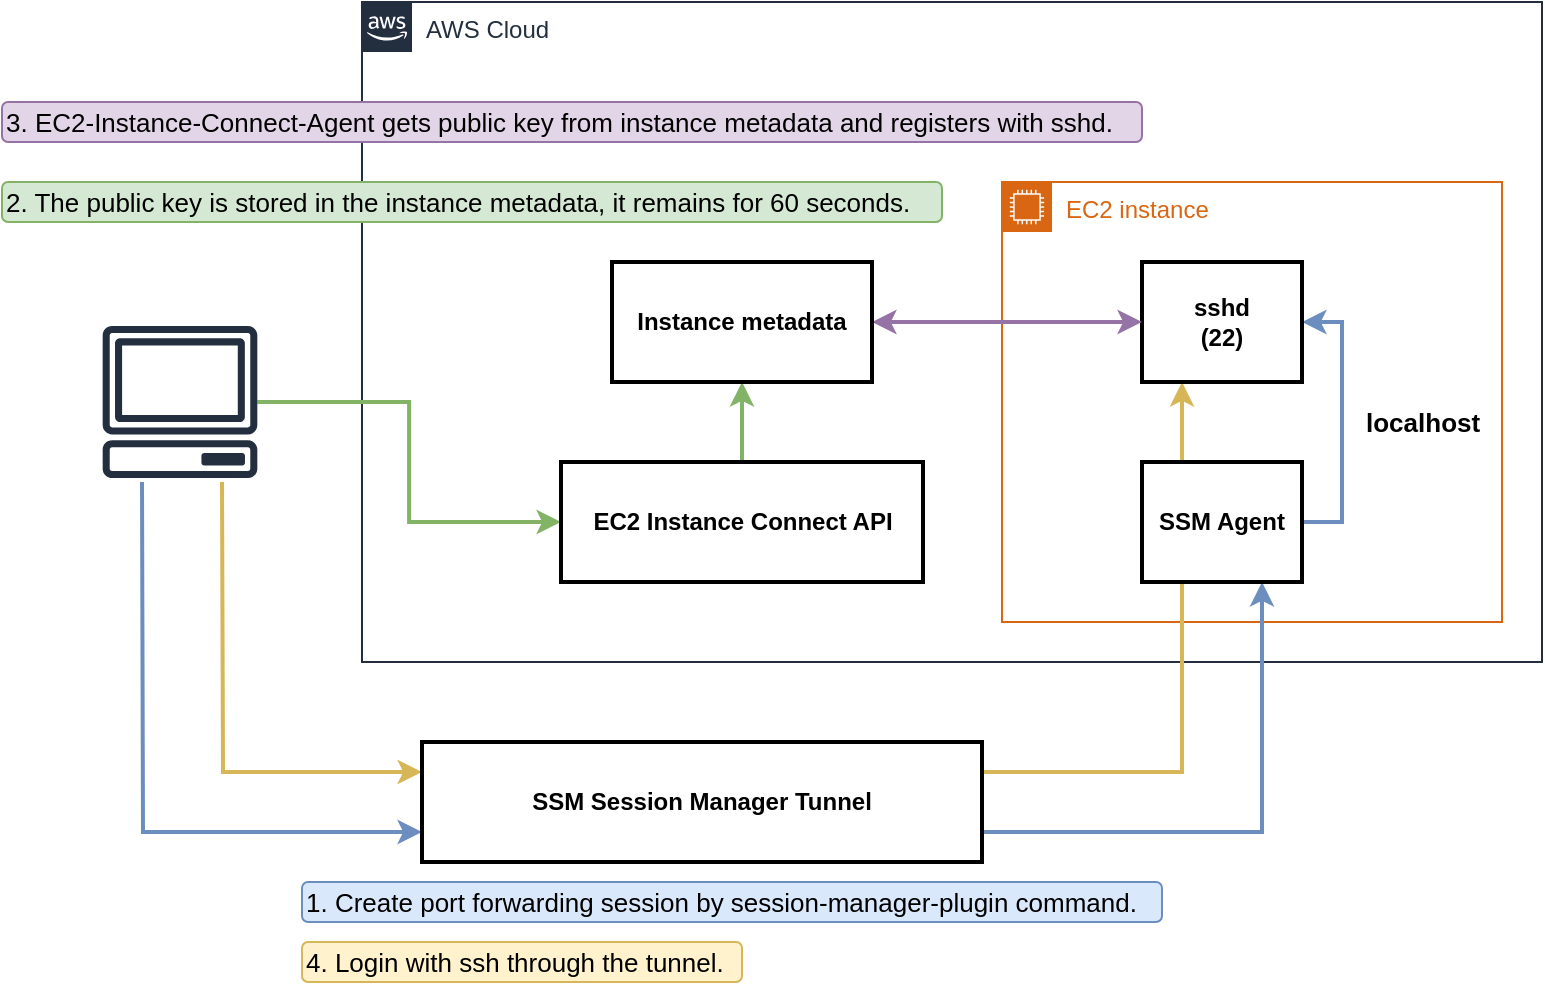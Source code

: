 <mxfile version="12.1.0" type="device" pages="1"><diagram id="ytuqwf9QeJrT-vP8Wd4A" name="Page-1"><mxGraphModel dx="2052" dy="1251" grid="1" gridSize="10" guides="1" tooltips="1" connect="1" arrows="1" fold="1" page="1" pageScale="1" pageWidth="2339" pageHeight="3300" math="0" shadow="0"><root><mxCell id="0"/><mxCell id="1" parent="0"/><mxCell id="He_pLGyNqL2Bd4cKXIoe-14" value="AWS Cloud" style="points=[[0,0],[0.25,0],[0.5,0],[0.75,0],[1,0],[1,0.25],[1,0.5],[1,0.75],[1,1],[0.75,1],[0.5,1],[0.25,1],[0,1],[0,0.75],[0,0.5],[0,0.25]];outlineConnect=0;gradientColor=none;html=1;whiteSpace=wrap;fontSize=12;fontStyle=0;shape=mxgraph.aws4.group;grIcon=mxgraph.aws4.group_aws_cloud_alt;strokeColor=#232F3E;fillColor=none;verticalAlign=top;align=left;spacingLeft=30;fontColor=#232F3E;dashed=0;" vertex="1" parent="1"><mxGeometry x="900" y="390" width="590" height="330" as="geometry"/></mxCell><mxCell id="He_pLGyNqL2Bd4cKXIoe-2" value="EC2 instance" style="points=[[0,0],[0.25,0],[0.5,0],[0.75,0],[1,0],[1,0.25],[1,0.5],[1,0.75],[1,1],[0.75,1],[0.5,1],[0.25,1],[0,1],[0,0.75],[0,0.5],[0,0.25]];outlineConnect=0;gradientColor=none;html=1;whiteSpace=wrap;fontSize=12;fontStyle=0;shape=mxgraph.aws4.group;grIcon=mxgraph.aws4.group_ec2_instance_contents;strokeColor=#D86613;fillColor=none;verticalAlign=top;align=left;spacingLeft=30;fontColor=#D86613;dashed=0;" vertex="1" parent="1"><mxGeometry x="1220" y="480" width="250" height="220" as="geometry"/></mxCell><mxCell id="He_pLGyNqL2Bd4cKXIoe-38" style="edgeStyle=orthogonalEdgeStyle;rounded=0;orthogonalLoop=1;jettySize=auto;html=1;entryX=0;entryY=0.5;entryDx=0;entryDy=0;startArrow=none;startFill=0;endArrow=classic;endFill=1;strokeWidth=2;fontSize=13;fillColor=#d5e8d4;strokeColor=#82b366;" edge="1" parent="1" source="He_pLGyNqL2Bd4cKXIoe-3" target="He_pLGyNqL2Bd4cKXIoe-19"><mxGeometry relative="1" as="geometry"/></mxCell><mxCell id="He_pLGyNqL2Bd4cKXIoe-3" value="" style="outlineConnect=0;fontColor=#232F3E;gradientColor=none;fillColor=#232F3E;strokeColor=none;dashed=0;verticalLabelPosition=bottom;verticalAlign=top;align=center;html=1;fontSize=12;fontStyle=0;aspect=fixed;pointerEvents=1;shape=mxgraph.aws4.client;" vertex="1" parent="1"><mxGeometry x="770" y="552" width="78" height="76" as="geometry"/></mxCell><mxCell id="He_pLGyNqL2Bd4cKXIoe-34" style="edgeStyle=orthogonalEdgeStyle;rounded=0;orthogonalLoop=1;jettySize=auto;html=1;exitX=0;exitY=0.25;exitDx=0;exitDy=0;startArrow=classic;startFill=1;strokeWidth=2;fontSize=13;endArrow=none;endFill=0;fillColor=#fff2cc;strokeColor=#d6b656;" edge="1" parent="1" source="He_pLGyNqL2Bd4cKXIoe-5"><mxGeometry relative="1" as="geometry"><mxPoint x="830" y="630" as="targetPoint"/></mxGeometry></mxCell><mxCell id="He_pLGyNqL2Bd4cKXIoe-35" style="edgeStyle=orthogonalEdgeStyle;rounded=0;orthogonalLoop=1;jettySize=auto;html=1;exitX=1;exitY=0.25;exitDx=0;exitDy=0;entryX=0.25;entryY=1;entryDx=0;entryDy=0;startArrow=none;startFill=0;strokeWidth=2;fontSize=13;fillColor=#fff2cc;strokeColor=#d6b656;" edge="1" parent="1" source="He_pLGyNqL2Bd4cKXIoe-5" target="He_pLGyNqL2Bd4cKXIoe-7"><mxGeometry relative="1" as="geometry"/></mxCell><mxCell id="He_pLGyNqL2Bd4cKXIoe-39" style="edgeStyle=orthogonalEdgeStyle;rounded=0;orthogonalLoop=1;jettySize=auto;html=1;exitX=0;exitY=0.75;exitDx=0;exitDy=0;startArrow=classic;startFill=1;endArrow=none;endFill=0;strokeWidth=2;fontSize=13;fillColor=#dae8fc;strokeColor=#6c8ebf;" edge="1" parent="1" source="He_pLGyNqL2Bd4cKXIoe-5"><mxGeometry relative="1" as="geometry"><mxPoint x="790" y="630" as="targetPoint"/></mxGeometry></mxCell><mxCell id="He_pLGyNqL2Bd4cKXIoe-40" style="edgeStyle=orthogonalEdgeStyle;rounded=0;orthogonalLoop=1;jettySize=auto;html=1;exitX=1;exitY=0.75;exitDx=0;exitDy=0;entryX=0.75;entryY=1;entryDx=0;entryDy=0;startArrow=none;startFill=0;endArrow=classic;endFill=1;strokeWidth=2;fontSize=13;fillColor=#dae8fc;strokeColor=#6c8ebf;" edge="1" parent="1" source="He_pLGyNqL2Bd4cKXIoe-5" target="He_pLGyNqL2Bd4cKXIoe-6"><mxGeometry relative="1" as="geometry"/></mxCell><mxCell id="He_pLGyNqL2Bd4cKXIoe-5" value="&lt;b&gt;SSM Session Manager Tunnel&lt;/b&gt;" style="rounded=0;whiteSpace=wrap;html=1;strokeWidth=2;fillColor=#ffffff;" vertex="1" parent="1"><mxGeometry x="930" y="760" width="280" height="60" as="geometry"/></mxCell><mxCell id="He_pLGyNqL2Bd4cKXIoe-48" style="edgeStyle=orthogonalEdgeStyle;rounded=0;orthogonalLoop=1;jettySize=auto;html=1;entryX=1;entryY=0.5;entryDx=0;entryDy=0;startArrow=none;startFill=0;endArrow=classic;endFill=1;strokeWidth=2;fontSize=13;fillColor=#dae8fc;strokeColor=#6c8ebf;" edge="1" parent="1" source="He_pLGyNqL2Bd4cKXIoe-6" target="He_pLGyNqL2Bd4cKXIoe-7"><mxGeometry relative="1" as="geometry"><Array as="points"><mxPoint x="1390" y="650"/><mxPoint x="1390" y="550"/></Array></mxGeometry></mxCell><mxCell id="He_pLGyNqL2Bd4cKXIoe-6" value="SSM Agent" style="rounded=0;whiteSpace=wrap;html=1;strokeWidth=2;fontStyle=1" vertex="1" parent="1"><mxGeometry x="1290" y="620" width="80" height="60" as="geometry"/></mxCell><mxCell id="He_pLGyNqL2Bd4cKXIoe-7" value="sshd&lt;br&gt;(22)" style="rounded=0;whiteSpace=wrap;html=1;strokeWidth=2;fontStyle=1" vertex="1" parent="1"><mxGeometry x="1290" y="520" width="80" height="60" as="geometry"/></mxCell><mxCell id="He_pLGyNqL2Bd4cKXIoe-37" style="edgeStyle=orthogonalEdgeStyle;rounded=0;orthogonalLoop=1;jettySize=auto;html=1;entryX=0.5;entryY=1;entryDx=0;entryDy=0;startArrow=none;startFill=0;endArrow=classic;endFill=1;strokeWidth=2;fontSize=13;fillColor=#d5e8d4;strokeColor=#82b366;" edge="1" parent="1" source="He_pLGyNqL2Bd4cKXIoe-19" target="He_pLGyNqL2Bd4cKXIoe-20"><mxGeometry relative="1" as="geometry"/></mxCell><mxCell id="He_pLGyNqL2Bd4cKXIoe-19" value="&lt;b&gt;EC2 Instance Connect API&lt;/b&gt;" style="rounded=0;whiteSpace=wrap;html=1;strokeWidth=2;fillColor=#ffffff;" vertex="1" parent="1"><mxGeometry x="999.5" y="620" width="181" height="60" as="geometry"/></mxCell><mxCell id="He_pLGyNqL2Bd4cKXIoe-36" style="edgeStyle=orthogonalEdgeStyle;rounded=0;orthogonalLoop=1;jettySize=auto;html=1;entryX=0;entryY=0.5;entryDx=0;entryDy=0;startArrow=classic;startFill=1;endArrow=classic;endFill=1;strokeWidth=2;fontSize=13;fillColor=#e1d5e7;strokeColor=#9673a6;" edge="1" parent="1" source="He_pLGyNqL2Bd4cKXIoe-20" target="He_pLGyNqL2Bd4cKXIoe-7"><mxGeometry relative="1" as="geometry"/></mxCell><mxCell id="He_pLGyNqL2Bd4cKXIoe-20" value="&lt;b&gt;Instance metadata&lt;/b&gt;" style="rounded=0;whiteSpace=wrap;html=1;strokeWidth=2;fillColor=#ffffff;" vertex="1" parent="1"><mxGeometry x="1025" y="520" width="130" height="60" as="geometry"/></mxCell><mxCell id="He_pLGyNqL2Bd4cKXIoe-26" value="1. Create port forwarding session by session-manager-plugin command." style="text;html=1;resizable=0;points=[];autosize=1;align=left;verticalAlign=top;spacingTop=-4;strokeColor=#6c8ebf;rounded=1;fontSize=13;fillColor=#dae8fc;" vertex="1" parent="1"><mxGeometry x="870" y="830" width="430" height="20" as="geometry"/></mxCell><mxCell id="He_pLGyNqL2Bd4cKXIoe-28" value="2. The public key is stored in the instance metadata, it remains for 60 seconds." style="text;html=1;resizable=0;points=[];autosize=1;align=left;verticalAlign=top;spacingTop=-4;strokeColor=#82b366;rounded=1;fontSize=13;fillColor=#d5e8d4;" vertex="1" parent="1"><mxGeometry x="720" y="480" width="470" height="20" as="geometry"/></mxCell><mxCell id="He_pLGyNqL2Bd4cKXIoe-29" value="4. Login with ssh through the tunnel." style="text;html=1;resizable=0;points=[];autosize=1;align=left;verticalAlign=top;spacingTop=-4;strokeColor=#d6b656;rounded=1;fontSize=13;fillColor=#fff2cc;" vertex="1" parent="1"><mxGeometry x="870" y="860" width="220" height="20" as="geometry"/></mxCell><mxCell id="He_pLGyNqL2Bd4cKXIoe-42" value="3. EC2-Instance-Connect-Agent gets public key from instance metadata and registers with sshd." style="text;html=1;resizable=0;points=[];autosize=1;align=left;verticalAlign=top;spacingTop=-4;strokeColor=#9673a6;rounded=1;fontSize=13;fillColor=#e1d5e7;" vertex="1" parent="1"><mxGeometry x="720" y="440" width="570" height="20" as="geometry"/></mxCell><mxCell id="He_pLGyNqL2Bd4cKXIoe-49" value="localhost" style="text;html=1;resizable=0;points=[];autosize=1;align=left;verticalAlign=top;spacingTop=-4;fontSize=13;fontStyle=1" vertex="1" parent="1"><mxGeometry x="1400" y="590" width="70" height="20" as="geometry"/></mxCell></root></mxGraphModel></diagram></mxfile>